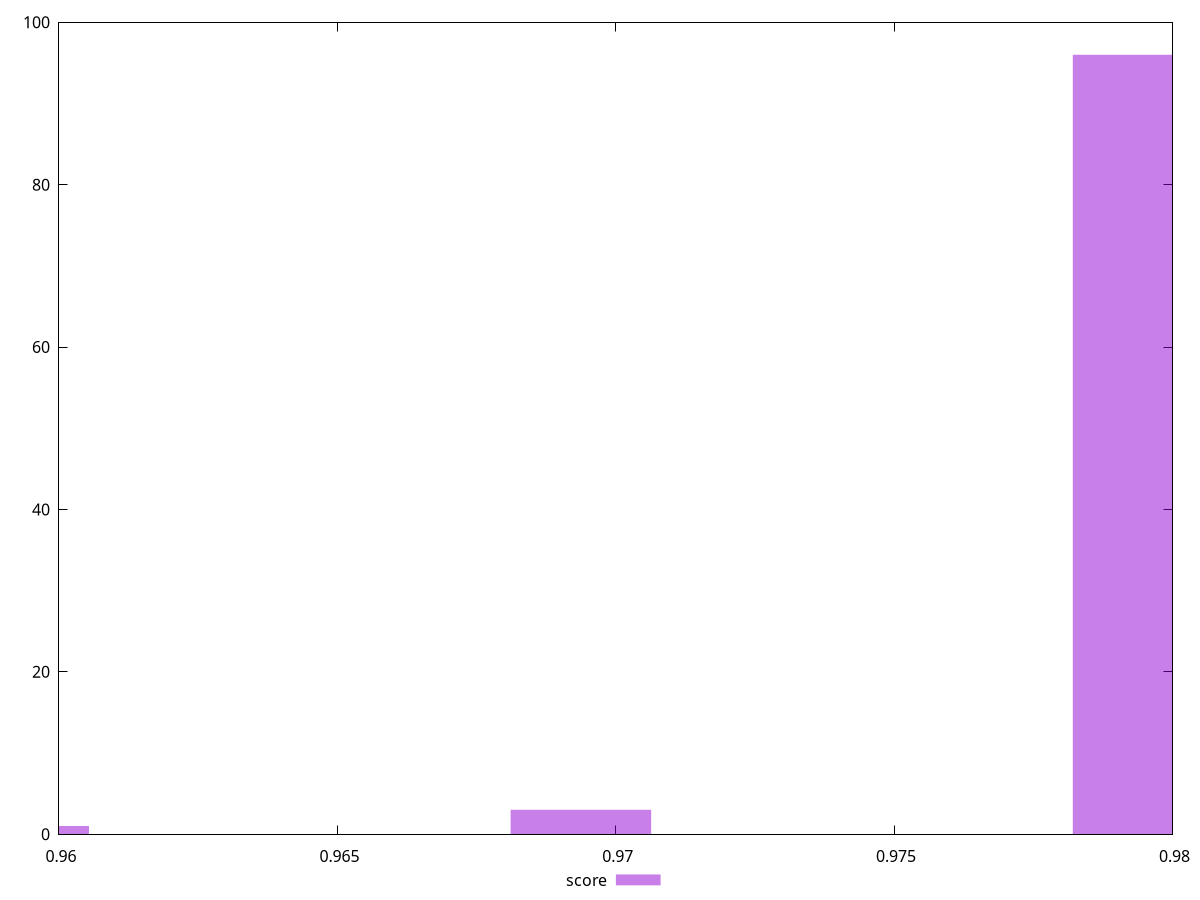reset

$score <<EOF
0.9693736410837337 3
0.9794712831783559 96
0.9592759989891114 1
EOF

set key outside below
set boxwidth 0.0025244105236555564
set xrange [0.96:0.98]
set yrange [0:100]
set trange [0:100]
set style fill transparent solid 0.5 noborder
set terminal svg size 640, 490 enhanced background rgb 'white'
set output "report_00015_2021-02-09T16-11-33.973Z/total-byte-weight/samples/pages/score/histogram.svg"

plot $score title "score" with boxes

reset
